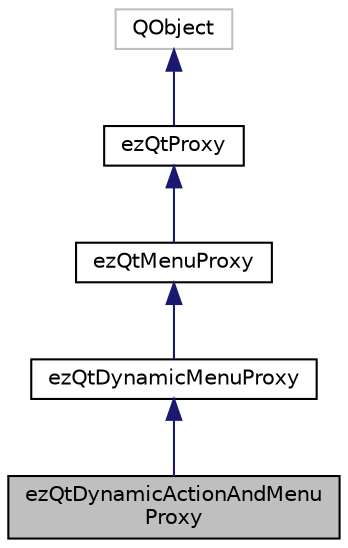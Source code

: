 digraph "ezQtDynamicActionAndMenuProxy"
{
 // LATEX_PDF_SIZE
  edge [fontname="Helvetica",fontsize="10",labelfontname="Helvetica",labelfontsize="10"];
  node [fontname="Helvetica",fontsize="10",shape=record];
  Node1 [label="ezQtDynamicActionAndMenu\lProxy",height=0.2,width=0.4,color="black", fillcolor="grey75", style="filled", fontcolor="black",tooltip=" "];
  Node2 -> Node1 [dir="back",color="midnightblue",fontsize="10",style="solid",fontname="Helvetica"];
  Node2 [label="ezQtDynamicMenuProxy",height=0.2,width=0.4,color="black", fillcolor="white", style="filled",URL="$d1/dc1/classez_qt_dynamic_menu_proxy.htm",tooltip=" "];
  Node3 -> Node2 [dir="back",color="midnightblue",fontsize="10",style="solid",fontname="Helvetica"];
  Node3 [label="ezQtMenuProxy",height=0.2,width=0.4,color="black", fillcolor="white", style="filled",URL="$d2/dae/classez_qt_menu_proxy.htm",tooltip=" "];
  Node4 -> Node3 [dir="back",color="midnightblue",fontsize="10",style="solid",fontname="Helvetica"];
  Node4 [label="ezQtProxy",height=0.2,width=0.4,color="black", fillcolor="white", style="filled",URL="$dd/d73/classez_qt_proxy.htm",tooltip=" "];
  Node5 -> Node4 [dir="back",color="midnightblue",fontsize="10",style="solid",fontname="Helvetica"];
  Node5 [label="QObject",height=0.2,width=0.4,color="grey75", fillcolor="white", style="filled",tooltip=" "];
}
